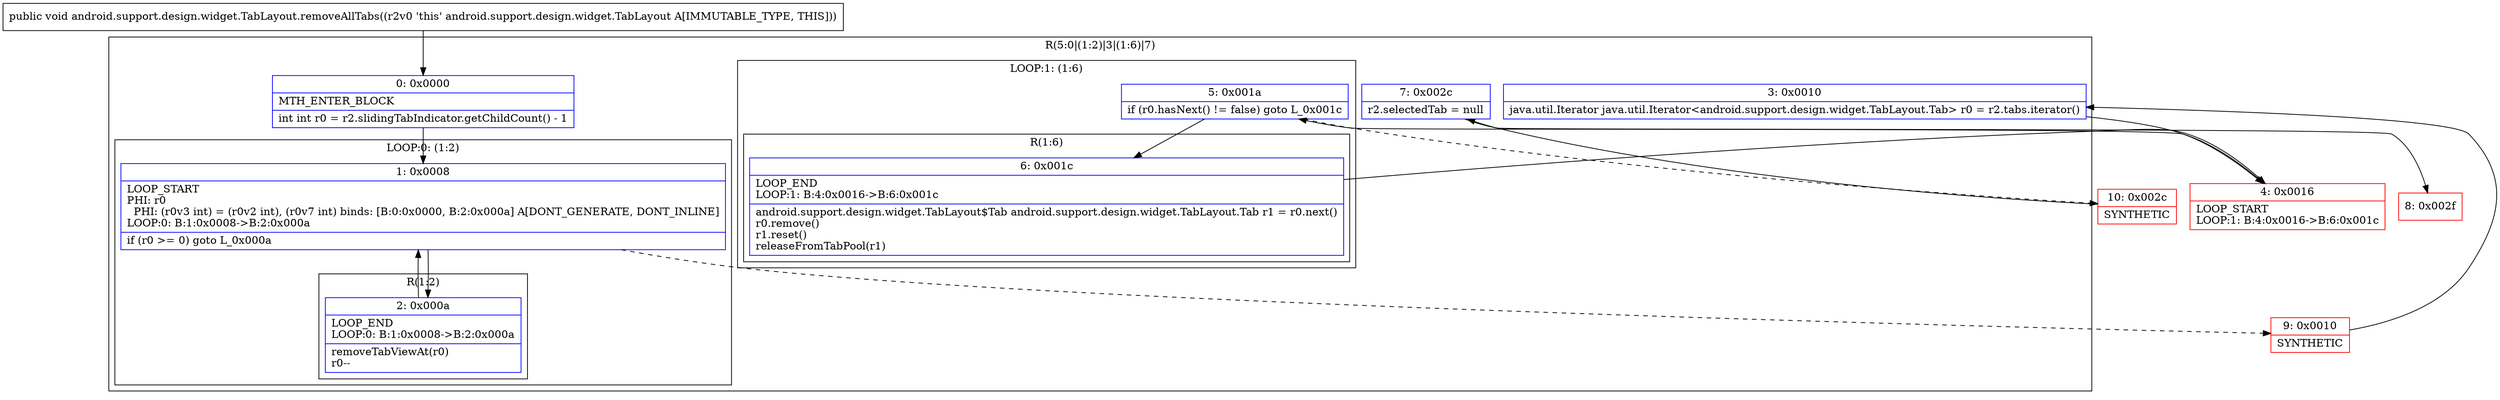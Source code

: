 digraph "CFG forandroid.support.design.widget.TabLayout.removeAllTabs()V" {
subgraph cluster_Region_22206153 {
label = "R(5:0|(1:2)|3|(1:6)|7)";
node [shape=record,color=blue];
Node_0 [shape=record,label="{0\:\ 0x0000|MTH_ENTER_BLOCK\l|int int r0 = r2.slidingTabIndicator.getChildCount() \- 1\l}"];
subgraph cluster_LoopRegion_366751520 {
label = "LOOP:0: (1:2)";
node [shape=record,color=blue];
Node_1 [shape=record,label="{1\:\ 0x0008|LOOP_START\lPHI: r0 \l  PHI: (r0v3 int) = (r0v2 int), (r0v7 int) binds: [B:0:0x0000, B:2:0x000a] A[DONT_GENERATE, DONT_INLINE]\lLOOP:0: B:1:0x0008\-\>B:2:0x000a\l|if (r0 \>= 0) goto L_0x000a\l}"];
subgraph cluster_Region_2125532500 {
label = "R(1:2)";
node [shape=record,color=blue];
Node_2 [shape=record,label="{2\:\ 0x000a|LOOP_END\lLOOP:0: B:1:0x0008\-\>B:2:0x000a\l|removeTabViewAt(r0)\lr0\-\-\l}"];
}
}
Node_3 [shape=record,label="{3\:\ 0x0010|java.util.Iterator java.util.Iterator\<android.support.design.widget.TabLayout.Tab\> r0 = r2.tabs.iterator()\l}"];
subgraph cluster_LoopRegion_2106253784 {
label = "LOOP:1: (1:6)";
node [shape=record,color=blue];
Node_5 [shape=record,label="{5\:\ 0x001a|if (r0.hasNext() != false) goto L_0x001c\l}"];
subgraph cluster_Region_1786352702 {
label = "R(1:6)";
node [shape=record,color=blue];
Node_6 [shape=record,label="{6\:\ 0x001c|LOOP_END\lLOOP:1: B:4:0x0016\-\>B:6:0x001c\l|android.support.design.widget.TabLayout$Tab android.support.design.widget.TabLayout.Tab r1 = r0.next()\lr0.remove()\lr1.reset()\lreleaseFromTabPool(r1)\l}"];
}
}
Node_7 [shape=record,label="{7\:\ 0x002c|r2.selectedTab = null\l}"];
}
Node_4 [shape=record,color=red,label="{4\:\ 0x0016|LOOP_START\lLOOP:1: B:4:0x0016\-\>B:6:0x001c\l}"];
Node_8 [shape=record,color=red,label="{8\:\ 0x002f}"];
Node_9 [shape=record,color=red,label="{9\:\ 0x0010|SYNTHETIC\l}"];
Node_10 [shape=record,color=red,label="{10\:\ 0x002c|SYNTHETIC\l}"];
MethodNode[shape=record,label="{public void android.support.design.widget.TabLayout.removeAllTabs((r2v0 'this' android.support.design.widget.TabLayout A[IMMUTABLE_TYPE, THIS])) }"];
MethodNode -> Node_0;
Node_0 -> Node_1;
Node_1 -> Node_2;
Node_1 -> Node_9[style=dashed];
Node_2 -> Node_1;
Node_3 -> Node_4;
Node_5 -> Node_6;
Node_5 -> Node_10[style=dashed];
Node_6 -> Node_4;
Node_7 -> Node_8;
Node_4 -> Node_5;
Node_9 -> Node_3;
Node_10 -> Node_7;
}

